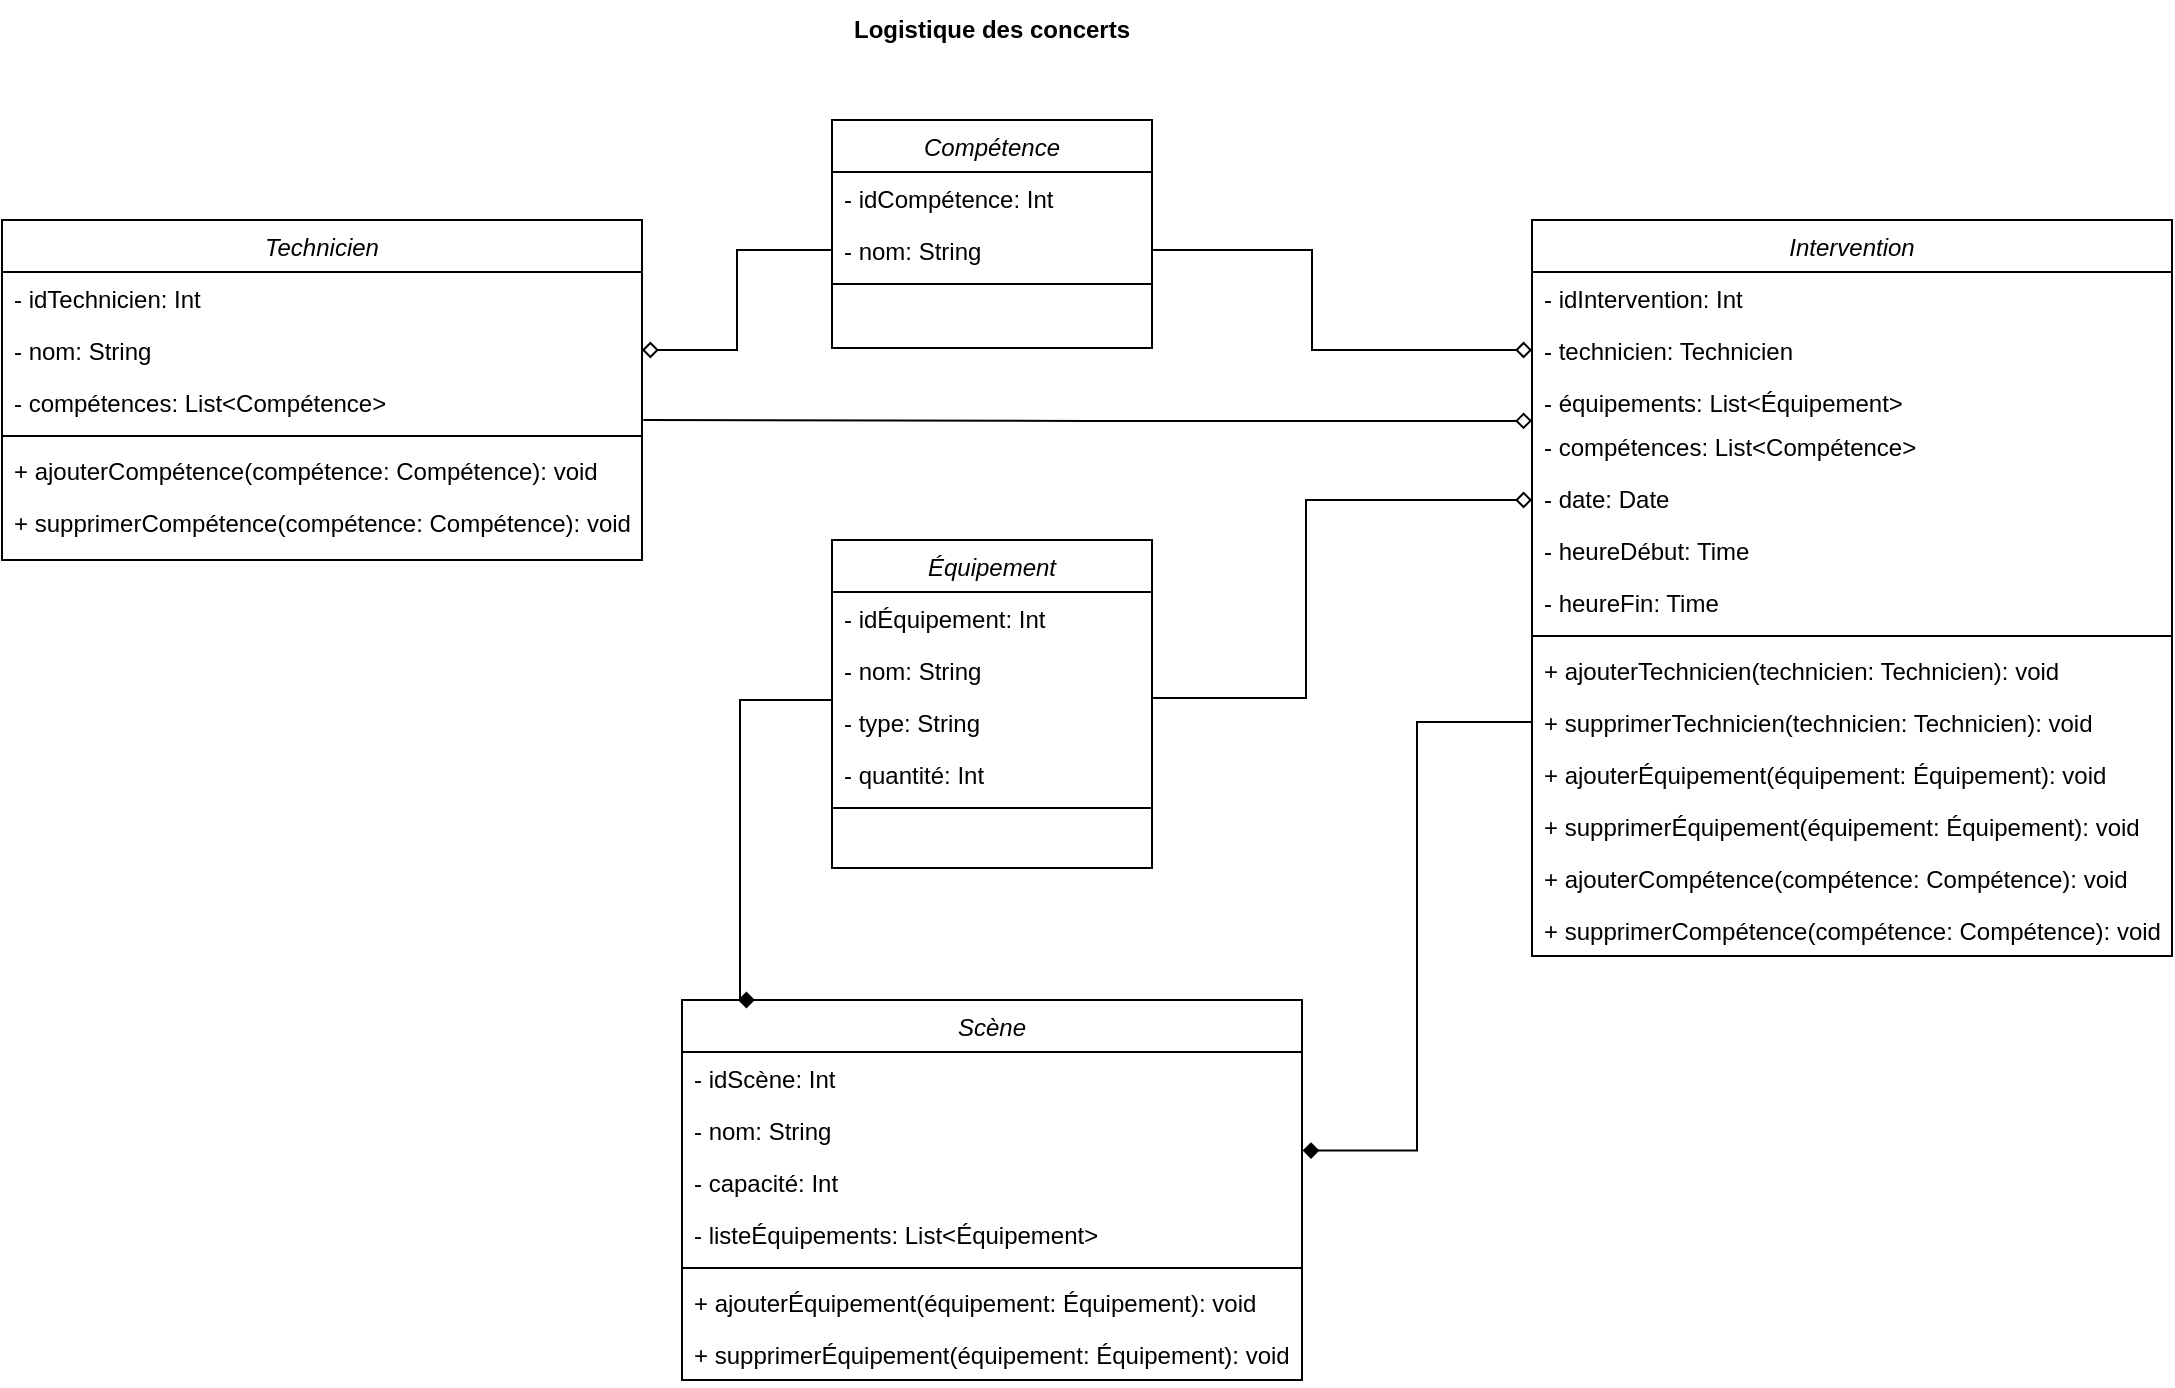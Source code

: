 <mxfile version="24.2.5" type="device">
  <diagram id="C5RBs43oDa-KdzZeNtuy" name="Page-1">
    <mxGraphModel dx="1912" dy="1139" grid="1" gridSize="10" guides="1" tooltips="1" connect="1" arrows="1" fold="1" page="1" pageScale="1" pageWidth="827" pageHeight="1169" math="0" shadow="0">
      <root>
        <mxCell id="WIyWlLk6GJQsqaUBKTNV-0" />
        <mxCell id="WIyWlLk6GJQsqaUBKTNV-1" parent="WIyWlLk6GJQsqaUBKTNV-0" />
        <mxCell id="zkfFHV4jXpPFQw0GAbJ--0" value="Équipement" style="swimlane;fontStyle=2;align=center;verticalAlign=top;childLayout=stackLayout;horizontal=1;startSize=26;horizontalStack=0;resizeParent=1;resizeLast=0;collapsible=1;marginBottom=0;rounded=0;shadow=0;strokeWidth=1;" parent="WIyWlLk6GJQsqaUBKTNV-1" vertex="1">
          <mxGeometry x="450" y="280" width="160" height="164" as="geometry">
            <mxRectangle x="230" y="140" width="160" height="26" as="alternateBounds" />
          </mxGeometry>
        </mxCell>
        <mxCell id="zkfFHV4jXpPFQw0GAbJ--1" value="- idÉquipement: Int" style="text;align=left;verticalAlign=top;spacingLeft=4;spacingRight=4;overflow=hidden;rotatable=0;points=[[0,0.5],[1,0.5]];portConstraint=eastwest;" parent="zkfFHV4jXpPFQw0GAbJ--0" vertex="1">
          <mxGeometry y="26" width="160" height="26" as="geometry" />
        </mxCell>
        <mxCell id="zkfFHV4jXpPFQw0GAbJ--2" value="- nom: String" style="text;align=left;verticalAlign=top;spacingLeft=4;spacingRight=4;overflow=hidden;rotatable=0;points=[[0,0.5],[1,0.5]];portConstraint=eastwest;rounded=0;shadow=0;html=0;" parent="zkfFHV4jXpPFQw0GAbJ--0" vertex="1">
          <mxGeometry y="52" width="160" height="26" as="geometry" />
        </mxCell>
        <mxCell id="zkfFHV4jXpPFQw0GAbJ--3" value="- type: String" style="text;align=left;verticalAlign=top;spacingLeft=4;spacingRight=4;overflow=hidden;rotatable=0;points=[[0,0.5],[1,0.5]];portConstraint=eastwest;rounded=0;shadow=0;html=0;" parent="zkfFHV4jXpPFQw0GAbJ--0" vertex="1">
          <mxGeometry y="78" width="160" height="26" as="geometry" />
        </mxCell>
        <mxCell id="sD8ZgAHqsa1LbbQqNbvs-0" value="- quantité: Int" style="text;align=left;verticalAlign=top;spacingLeft=4;spacingRight=4;overflow=hidden;rotatable=0;points=[[0,0.5],[1,0.5]];portConstraint=eastwest;rounded=0;shadow=0;html=0;" vertex="1" parent="zkfFHV4jXpPFQw0GAbJ--0">
          <mxGeometry y="104" width="160" height="26" as="geometry" />
        </mxCell>
        <mxCell id="zkfFHV4jXpPFQw0GAbJ--4" value="" style="line;html=1;strokeWidth=1;align=left;verticalAlign=middle;spacingTop=-1;spacingLeft=3;spacingRight=3;rotatable=0;labelPosition=right;points=[];portConstraint=eastwest;" parent="zkfFHV4jXpPFQw0GAbJ--0" vertex="1">
          <mxGeometry y="130" width="160" height="8" as="geometry" />
        </mxCell>
        <mxCell id="sD8ZgAHqsa1LbbQqNbvs-1" value="Scène" style="swimlane;fontStyle=2;align=center;verticalAlign=top;childLayout=stackLayout;horizontal=1;startSize=26;horizontalStack=0;resizeParent=1;resizeLast=0;collapsible=1;marginBottom=0;rounded=0;shadow=0;strokeWidth=1;" vertex="1" parent="WIyWlLk6GJQsqaUBKTNV-1">
          <mxGeometry x="375" y="510" width="310" height="190" as="geometry">
            <mxRectangle x="230" y="140" width="160" height="26" as="alternateBounds" />
          </mxGeometry>
        </mxCell>
        <mxCell id="sD8ZgAHqsa1LbbQqNbvs-2" value="- idScène: Int" style="text;align=left;verticalAlign=top;spacingLeft=4;spacingRight=4;overflow=hidden;rotatable=0;points=[[0,0.5],[1,0.5]];portConstraint=eastwest;" vertex="1" parent="sD8ZgAHqsa1LbbQqNbvs-1">
          <mxGeometry y="26" width="310" height="26" as="geometry" />
        </mxCell>
        <mxCell id="sD8ZgAHqsa1LbbQqNbvs-3" value="- nom: String" style="text;align=left;verticalAlign=top;spacingLeft=4;spacingRight=4;overflow=hidden;rotatable=0;points=[[0,0.5],[1,0.5]];portConstraint=eastwest;rounded=0;shadow=0;html=0;" vertex="1" parent="sD8ZgAHqsa1LbbQqNbvs-1">
          <mxGeometry y="52" width="310" height="26" as="geometry" />
        </mxCell>
        <mxCell id="sD8ZgAHqsa1LbbQqNbvs-4" value="- capacité: Int" style="text;align=left;verticalAlign=top;spacingLeft=4;spacingRight=4;overflow=hidden;rotatable=0;points=[[0,0.5],[1,0.5]];portConstraint=eastwest;rounded=0;shadow=0;html=0;" vertex="1" parent="sD8ZgAHqsa1LbbQqNbvs-1">
          <mxGeometry y="78" width="310" height="26" as="geometry" />
        </mxCell>
        <mxCell id="sD8ZgAHqsa1LbbQqNbvs-5" value="- listeÉquipements: List&lt;Équipement&gt;" style="text;align=left;verticalAlign=top;spacingLeft=4;spacingRight=4;overflow=hidden;rotatable=0;points=[[0,0.5],[1,0.5]];portConstraint=eastwest;rounded=0;shadow=0;html=0;" vertex="1" parent="sD8ZgAHqsa1LbbQqNbvs-1">
          <mxGeometry y="104" width="310" height="26" as="geometry" />
        </mxCell>
        <mxCell id="sD8ZgAHqsa1LbbQqNbvs-6" value="" style="line;html=1;strokeWidth=1;align=left;verticalAlign=middle;spacingTop=-1;spacingLeft=3;spacingRight=3;rotatable=0;labelPosition=right;points=[];portConstraint=eastwest;" vertex="1" parent="sD8ZgAHqsa1LbbQqNbvs-1">
          <mxGeometry y="130" width="310" height="8" as="geometry" />
        </mxCell>
        <mxCell id="sD8ZgAHqsa1LbbQqNbvs-7" value="+ ajouterÉquipement(équipement: Équipement): void" style="text;align=left;verticalAlign=top;spacingLeft=4;spacingRight=4;overflow=hidden;rotatable=0;points=[[0,0.5],[1,0.5]];portConstraint=eastwest;rounded=0;shadow=0;html=0;" vertex="1" parent="sD8ZgAHqsa1LbbQqNbvs-1">
          <mxGeometry y="138" width="310" height="26" as="geometry" />
        </mxCell>
        <mxCell id="sD8ZgAHqsa1LbbQqNbvs-8" value="+ supprimerÉquipement(équipement: Équipement): void" style="text;align=left;verticalAlign=top;spacingLeft=4;spacingRight=4;overflow=hidden;rotatable=0;points=[[0,0.5],[1,0.5]];portConstraint=eastwest;rounded=0;shadow=0;html=0;" vertex="1" parent="sD8ZgAHqsa1LbbQqNbvs-1">
          <mxGeometry y="164" width="310" height="26" as="geometry" />
        </mxCell>
        <mxCell id="sD8ZgAHqsa1LbbQqNbvs-9" value="Technicien" style="swimlane;fontStyle=2;align=center;verticalAlign=top;childLayout=stackLayout;horizontal=1;startSize=26;horizontalStack=0;resizeParent=1;resizeLast=0;collapsible=1;marginBottom=0;rounded=0;shadow=0;strokeWidth=1;" vertex="1" parent="WIyWlLk6GJQsqaUBKTNV-1">
          <mxGeometry x="35" y="120" width="320" height="170" as="geometry">
            <mxRectangle x="230" y="140" width="160" height="26" as="alternateBounds" />
          </mxGeometry>
        </mxCell>
        <mxCell id="sD8ZgAHqsa1LbbQqNbvs-10" value="- idTechnicien: Int" style="text;align=left;verticalAlign=top;spacingLeft=4;spacingRight=4;overflow=hidden;rotatable=0;points=[[0,0.5],[1,0.5]];portConstraint=eastwest;" vertex="1" parent="sD8ZgAHqsa1LbbQqNbvs-9">
          <mxGeometry y="26" width="320" height="26" as="geometry" />
        </mxCell>
        <mxCell id="sD8ZgAHqsa1LbbQqNbvs-11" value="- nom: String" style="text;align=left;verticalAlign=top;spacingLeft=4;spacingRight=4;overflow=hidden;rotatable=0;points=[[0,0.5],[1,0.5]];portConstraint=eastwest;rounded=0;shadow=0;html=0;" vertex="1" parent="sD8ZgAHqsa1LbbQqNbvs-9">
          <mxGeometry y="52" width="320" height="26" as="geometry" />
        </mxCell>
        <mxCell id="sD8ZgAHqsa1LbbQqNbvs-12" value="- compétences: List&lt;Compétence&gt;" style="text;align=left;verticalAlign=top;spacingLeft=4;spacingRight=4;overflow=hidden;rotatable=0;points=[[0,0.5],[1,0.5]];portConstraint=eastwest;rounded=0;shadow=0;html=0;" vertex="1" parent="sD8ZgAHqsa1LbbQqNbvs-9">
          <mxGeometry y="78" width="320" height="26" as="geometry" />
        </mxCell>
        <mxCell id="sD8ZgAHqsa1LbbQqNbvs-14" value="" style="line;html=1;strokeWidth=1;align=left;verticalAlign=middle;spacingTop=-1;spacingLeft=3;spacingRight=3;rotatable=0;labelPosition=right;points=[];portConstraint=eastwest;" vertex="1" parent="sD8ZgAHqsa1LbbQqNbvs-9">
          <mxGeometry y="104" width="320" height="8" as="geometry" />
        </mxCell>
        <mxCell id="sD8ZgAHqsa1LbbQqNbvs-15" value="+ ajouterCompétence(compétence: Compétence): void" style="text;align=left;verticalAlign=top;spacingLeft=4;spacingRight=4;overflow=hidden;rotatable=0;points=[[0,0.5],[1,0.5]];portConstraint=eastwest;rounded=0;shadow=0;html=0;" vertex="1" parent="sD8ZgAHqsa1LbbQqNbvs-9">
          <mxGeometry y="112" width="320" height="26" as="geometry" />
        </mxCell>
        <mxCell id="sD8ZgAHqsa1LbbQqNbvs-16" value="+ supprimerCompétence(compétence: Compétence): void" style="text;align=left;verticalAlign=top;spacingLeft=4;spacingRight=4;overflow=hidden;rotatable=0;points=[[0,0.5],[1,0.5]];portConstraint=eastwest;rounded=0;shadow=0;html=0;" vertex="1" parent="sD8ZgAHqsa1LbbQqNbvs-9">
          <mxGeometry y="138" width="320" height="26" as="geometry" />
        </mxCell>
        <mxCell id="sD8ZgAHqsa1LbbQqNbvs-17" value="Compétence" style="swimlane;fontStyle=2;align=center;verticalAlign=top;childLayout=stackLayout;horizontal=1;startSize=26;horizontalStack=0;resizeParent=1;resizeLast=0;collapsible=1;marginBottom=0;rounded=0;shadow=0;strokeWidth=1;" vertex="1" parent="WIyWlLk6GJQsqaUBKTNV-1">
          <mxGeometry x="450" y="70" width="160" height="114" as="geometry">
            <mxRectangle x="230" y="140" width="160" height="26" as="alternateBounds" />
          </mxGeometry>
        </mxCell>
        <mxCell id="sD8ZgAHqsa1LbbQqNbvs-18" value="- idCompétence: Int" style="text;align=left;verticalAlign=top;spacingLeft=4;spacingRight=4;overflow=hidden;rotatable=0;points=[[0,0.5],[1,0.5]];portConstraint=eastwest;" vertex="1" parent="sD8ZgAHqsa1LbbQqNbvs-17">
          <mxGeometry y="26" width="160" height="26" as="geometry" />
        </mxCell>
        <mxCell id="sD8ZgAHqsa1LbbQqNbvs-19" value="- nom: String" style="text;align=left;verticalAlign=top;spacingLeft=4;spacingRight=4;overflow=hidden;rotatable=0;points=[[0,0.5],[1,0.5]];portConstraint=eastwest;rounded=0;shadow=0;html=0;" vertex="1" parent="sD8ZgAHqsa1LbbQqNbvs-17">
          <mxGeometry y="52" width="160" height="26" as="geometry" />
        </mxCell>
        <mxCell id="sD8ZgAHqsa1LbbQqNbvs-22" value="" style="line;html=1;strokeWidth=1;align=left;verticalAlign=middle;spacingTop=-1;spacingLeft=3;spacingRight=3;rotatable=0;labelPosition=right;points=[];portConstraint=eastwest;" vertex="1" parent="sD8ZgAHqsa1LbbQqNbvs-17">
          <mxGeometry y="78" width="160" height="8" as="geometry" />
        </mxCell>
        <mxCell id="sD8ZgAHqsa1LbbQqNbvs-23" value="Intervention" style="swimlane;fontStyle=2;align=center;verticalAlign=top;childLayout=stackLayout;horizontal=1;startSize=26;horizontalStack=0;resizeParent=1;resizeLast=0;collapsible=1;marginBottom=0;rounded=0;shadow=0;strokeWidth=1;" vertex="1" parent="WIyWlLk6GJQsqaUBKTNV-1">
          <mxGeometry x="800" y="120" width="320" height="368" as="geometry">
            <mxRectangle x="230" y="140" width="160" height="26" as="alternateBounds" />
          </mxGeometry>
        </mxCell>
        <mxCell id="sD8ZgAHqsa1LbbQqNbvs-24" value="- idIntervention: Int" style="text;align=left;verticalAlign=top;spacingLeft=4;spacingRight=4;overflow=hidden;rotatable=0;points=[[0,0.5],[1,0.5]];portConstraint=eastwest;" vertex="1" parent="sD8ZgAHqsa1LbbQqNbvs-23">
          <mxGeometry y="26" width="320" height="26" as="geometry" />
        </mxCell>
        <mxCell id="sD8ZgAHqsa1LbbQqNbvs-25" value="- technicien: Technicien" style="text;align=left;verticalAlign=top;spacingLeft=4;spacingRight=4;overflow=hidden;rotatable=0;points=[[0,0.5],[1,0.5]];portConstraint=eastwest;rounded=0;shadow=0;html=0;" vertex="1" parent="sD8ZgAHqsa1LbbQqNbvs-23">
          <mxGeometry y="52" width="320" height="26" as="geometry" />
        </mxCell>
        <mxCell id="sD8ZgAHqsa1LbbQqNbvs-30" value="- équipements: List&lt;Équipement&gt;" style="text;align=left;verticalAlign=top;spacingLeft=4;spacingRight=4;overflow=hidden;rotatable=0;points=[[0,0.5],[1,0.5]];portConstraint=eastwest;rounded=0;shadow=0;html=0;" vertex="1" parent="sD8ZgAHqsa1LbbQqNbvs-23">
          <mxGeometry y="78" width="320" height="22" as="geometry" />
        </mxCell>
        <mxCell id="sD8ZgAHqsa1LbbQqNbvs-26" value="- compétences: List&lt;Compétence&gt;" style="text;align=left;verticalAlign=top;spacingLeft=4;spacingRight=4;overflow=hidden;rotatable=0;points=[[0,0.5],[1,0.5]];portConstraint=eastwest;rounded=0;shadow=0;html=0;" vertex="1" parent="sD8ZgAHqsa1LbbQqNbvs-23">
          <mxGeometry y="100" width="320" height="26" as="geometry" />
        </mxCell>
        <mxCell id="sD8ZgAHqsa1LbbQqNbvs-31" value="- date: Date" style="text;align=left;verticalAlign=top;spacingLeft=4;spacingRight=4;overflow=hidden;rotatable=0;points=[[0,0.5],[1,0.5]];portConstraint=eastwest;rounded=0;shadow=0;html=0;" vertex="1" parent="sD8ZgAHqsa1LbbQqNbvs-23">
          <mxGeometry y="126" width="320" height="26" as="geometry" />
        </mxCell>
        <mxCell id="sD8ZgAHqsa1LbbQqNbvs-32" value="- heureDébut: Time" style="text;align=left;verticalAlign=top;spacingLeft=4;spacingRight=4;overflow=hidden;rotatable=0;points=[[0,0.5],[1,0.5]];portConstraint=eastwest;rounded=0;shadow=0;html=0;" vertex="1" parent="sD8ZgAHqsa1LbbQqNbvs-23">
          <mxGeometry y="152" width="320" height="26" as="geometry" />
        </mxCell>
        <mxCell id="sD8ZgAHqsa1LbbQqNbvs-33" value="- heureFin: Time" style="text;align=left;verticalAlign=top;spacingLeft=4;spacingRight=4;overflow=hidden;rotatable=0;points=[[0,0.5],[1,0.5]];portConstraint=eastwest;rounded=0;shadow=0;html=0;" vertex="1" parent="sD8ZgAHqsa1LbbQqNbvs-23">
          <mxGeometry y="178" width="320" height="26" as="geometry" />
        </mxCell>
        <mxCell id="sD8ZgAHqsa1LbbQqNbvs-27" value="" style="line;html=1;strokeWidth=1;align=left;verticalAlign=middle;spacingTop=-1;spacingLeft=3;spacingRight=3;rotatable=0;labelPosition=right;points=[];portConstraint=eastwest;" vertex="1" parent="sD8ZgAHqsa1LbbQqNbvs-23">
          <mxGeometry y="204" width="320" height="8" as="geometry" />
        </mxCell>
        <mxCell id="sD8ZgAHqsa1LbbQqNbvs-34" value="+ ajouterTechnicien(technicien: Technicien): void" style="text;align=left;verticalAlign=top;spacingLeft=4;spacingRight=4;overflow=hidden;rotatable=0;points=[[0,0.5],[1,0.5]];portConstraint=eastwest;rounded=0;shadow=0;html=0;" vertex="1" parent="sD8ZgAHqsa1LbbQqNbvs-23">
          <mxGeometry y="212" width="320" height="26" as="geometry" />
        </mxCell>
        <mxCell id="sD8ZgAHqsa1LbbQqNbvs-35" value="+ supprimerTechnicien(technicien: Technicien): void" style="text;align=left;verticalAlign=top;spacingLeft=4;spacingRight=4;overflow=hidden;rotatable=0;points=[[0,0.5],[1,0.5]];portConstraint=eastwest;rounded=0;shadow=0;html=0;" vertex="1" parent="sD8ZgAHqsa1LbbQqNbvs-23">
          <mxGeometry y="238" width="320" height="26" as="geometry" />
        </mxCell>
        <mxCell id="sD8ZgAHqsa1LbbQqNbvs-36" value="+ ajouterÉquipement(équipement: Équipement): void" style="text;align=left;verticalAlign=top;spacingLeft=4;spacingRight=4;overflow=hidden;rotatable=0;points=[[0,0.5],[1,0.5]];portConstraint=eastwest;rounded=0;shadow=0;html=0;" vertex="1" parent="sD8ZgAHqsa1LbbQqNbvs-23">
          <mxGeometry y="264" width="320" height="26" as="geometry" />
        </mxCell>
        <mxCell id="sD8ZgAHqsa1LbbQqNbvs-37" value="+ supprimerÉquipement(équipement: Équipement): void" style="text;align=left;verticalAlign=top;spacingLeft=4;spacingRight=4;overflow=hidden;rotatable=0;points=[[0,0.5],[1,0.5]];portConstraint=eastwest;rounded=0;shadow=0;html=0;" vertex="1" parent="sD8ZgAHqsa1LbbQqNbvs-23">
          <mxGeometry y="290" width="320" height="26" as="geometry" />
        </mxCell>
        <mxCell id="sD8ZgAHqsa1LbbQqNbvs-28" value="+ ajouterCompétence(compétence: Compétence): void" style="text;align=left;verticalAlign=top;spacingLeft=4;spacingRight=4;overflow=hidden;rotatable=0;points=[[0,0.5],[1,0.5]];portConstraint=eastwest;rounded=0;shadow=0;html=0;" vertex="1" parent="sD8ZgAHqsa1LbbQqNbvs-23">
          <mxGeometry y="316" width="320" height="26" as="geometry" />
        </mxCell>
        <mxCell id="sD8ZgAHqsa1LbbQqNbvs-29" value="+ supprimerCompétence(compétence: Compétence): void" style="text;align=left;verticalAlign=top;spacingLeft=4;spacingRight=4;overflow=hidden;rotatable=0;points=[[0,0.5],[1,0.5]];portConstraint=eastwest;rounded=0;shadow=0;html=0;" vertex="1" parent="sD8ZgAHqsa1LbbQqNbvs-23">
          <mxGeometry y="342" width="320" height="26" as="geometry" />
        </mxCell>
        <mxCell id="sD8ZgAHqsa1LbbQqNbvs-38" value="&lt;b&gt;Logistique des concerts&lt;/b&gt;" style="text;html=1;align=center;verticalAlign=middle;whiteSpace=wrap;rounded=0;" vertex="1" parent="WIyWlLk6GJQsqaUBKTNV-1">
          <mxGeometry x="450" y="10" width="160" height="30" as="geometry" />
        </mxCell>
        <mxCell id="sD8ZgAHqsa1LbbQqNbvs-41" style="edgeStyle=orthogonalEdgeStyle;rounded=0;orthogonalLoop=1;jettySize=auto;html=1;entryX=-0.002;entryY=0.338;entryDx=0;entryDy=0;entryPerimeter=0;endArrow=diamond;endFill=0;" edge="1" parent="WIyWlLk6GJQsqaUBKTNV-1">
          <mxGeometry relative="1" as="geometry">
            <mxPoint x="355.64" y="220.0" as="sourcePoint" />
            <mxPoint x="800.0" y="220.436" as="targetPoint" />
          </mxGeometry>
        </mxCell>
        <mxCell id="sD8ZgAHqsa1LbbQqNbvs-43" style="edgeStyle=orthogonalEdgeStyle;rounded=0;orthogonalLoop=1;jettySize=auto;html=1;endArrow=diamond;endFill=0;" edge="1" parent="WIyWlLk6GJQsqaUBKTNV-1">
          <mxGeometry relative="1" as="geometry">
            <mxPoint x="610" y="360" as="sourcePoint" />
            <mxPoint x="800" y="260" as="targetPoint" />
            <Array as="points">
              <mxPoint x="613" y="359" />
              <mxPoint x="637" y="359" />
              <mxPoint x="687" y="360" />
              <mxPoint x="687" y="260" />
            </Array>
          </mxGeometry>
        </mxCell>
        <mxCell id="sD8ZgAHqsa1LbbQqNbvs-44" style="edgeStyle=orthogonalEdgeStyle;rounded=0;orthogonalLoop=1;jettySize=auto;html=1;entryX=1.001;entryY=-0.105;entryDx=0;entryDy=0;entryPerimeter=0;endArrow=diamond;endFill=1;" edge="1" parent="WIyWlLk6GJQsqaUBKTNV-1" source="sD8ZgAHqsa1LbbQqNbvs-35" target="sD8ZgAHqsa1LbbQqNbvs-4">
          <mxGeometry relative="1" as="geometry" />
        </mxCell>
        <mxCell id="sD8ZgAHqsa1LbbQqNbvs-47" style="edgeStyle=orthogonalEdgeStyle;rounded=0;orthogonalLoop=1;jettySize=auto;html=1;endArrow=diamond;endFill=0;entryX=1;entryY=0.5;entryDx=0;entryDy=0;" edge="1" parent="WIyWlLk6GJQsqaUBKTNV-1" source="sD8ZgAHqsa1LbbQqNbvs-19" target="sD8ZgAHqsa1LbbQqNbvs-11">
          <mxGeometry relative="1" as="geometry">
            <mxPoint x="340" y="205" as="targetPoint" />
          </mxGeometry>
        </mxCell>
        <mxCell id="sD8ZgAHqsa1LbbQqNbvs-48" style="edgeStyle=orthogonalEdgeStyle;rounded=0;orthogonalLoop=1;jettySize=auto;html=1;entryX=0;entryY=0.5;entryDx=0;entryDy=0;endArrow=diamond;endFill=0;startArrow=none;startFill=0;" edge="1" parent="WIyWlLk6GJQsqaUBKTNV-1" source="sD8ZgAHqsa1LbbQqNbvs-19" target="sD8ZgAHqsa1LbbQqNbvs-25">
          <mxGeometry relative="1" as="geometry">
            <Array as="points">
              <mxPoint x="690" y="135" />
              <mxPoint x="690" y="185" />
            </Array>
          </mxGeometry>
        </mxCell>
        <mxCell id="sD8ZgAHqsa1LbbQqNbvs-50" style="edgeStyle=orthogonalEdgeStyle;rounded=0;orthogonalLoop=1;jettySize=auto;html=1;entryX=0.177;entryY=0;entryDx=0;entryDy=0;entryPerimeter=0;endArrow=diamond;endFill=1;" edge="1" parent="WIyWlLk6GJQsqaUBKTNV-1">
          <mxGeometry relative="1" as="geometry">
            <mxPoint x="450" y="360" as="sourcePoint" />
            <mxPoint x="403.0" y="510.0" as="targetPoint" />
            <Array as="points">
              <mxPoint x="450" y="360" />
              <mxPoint x="404" y="360" />
              <mxPoint x="404" y="510" />
            </Array>
          </mxGeometry>
        </mxCell>
      </root>
    </mxGraphModel>
  </diagram>
</mxfile>
